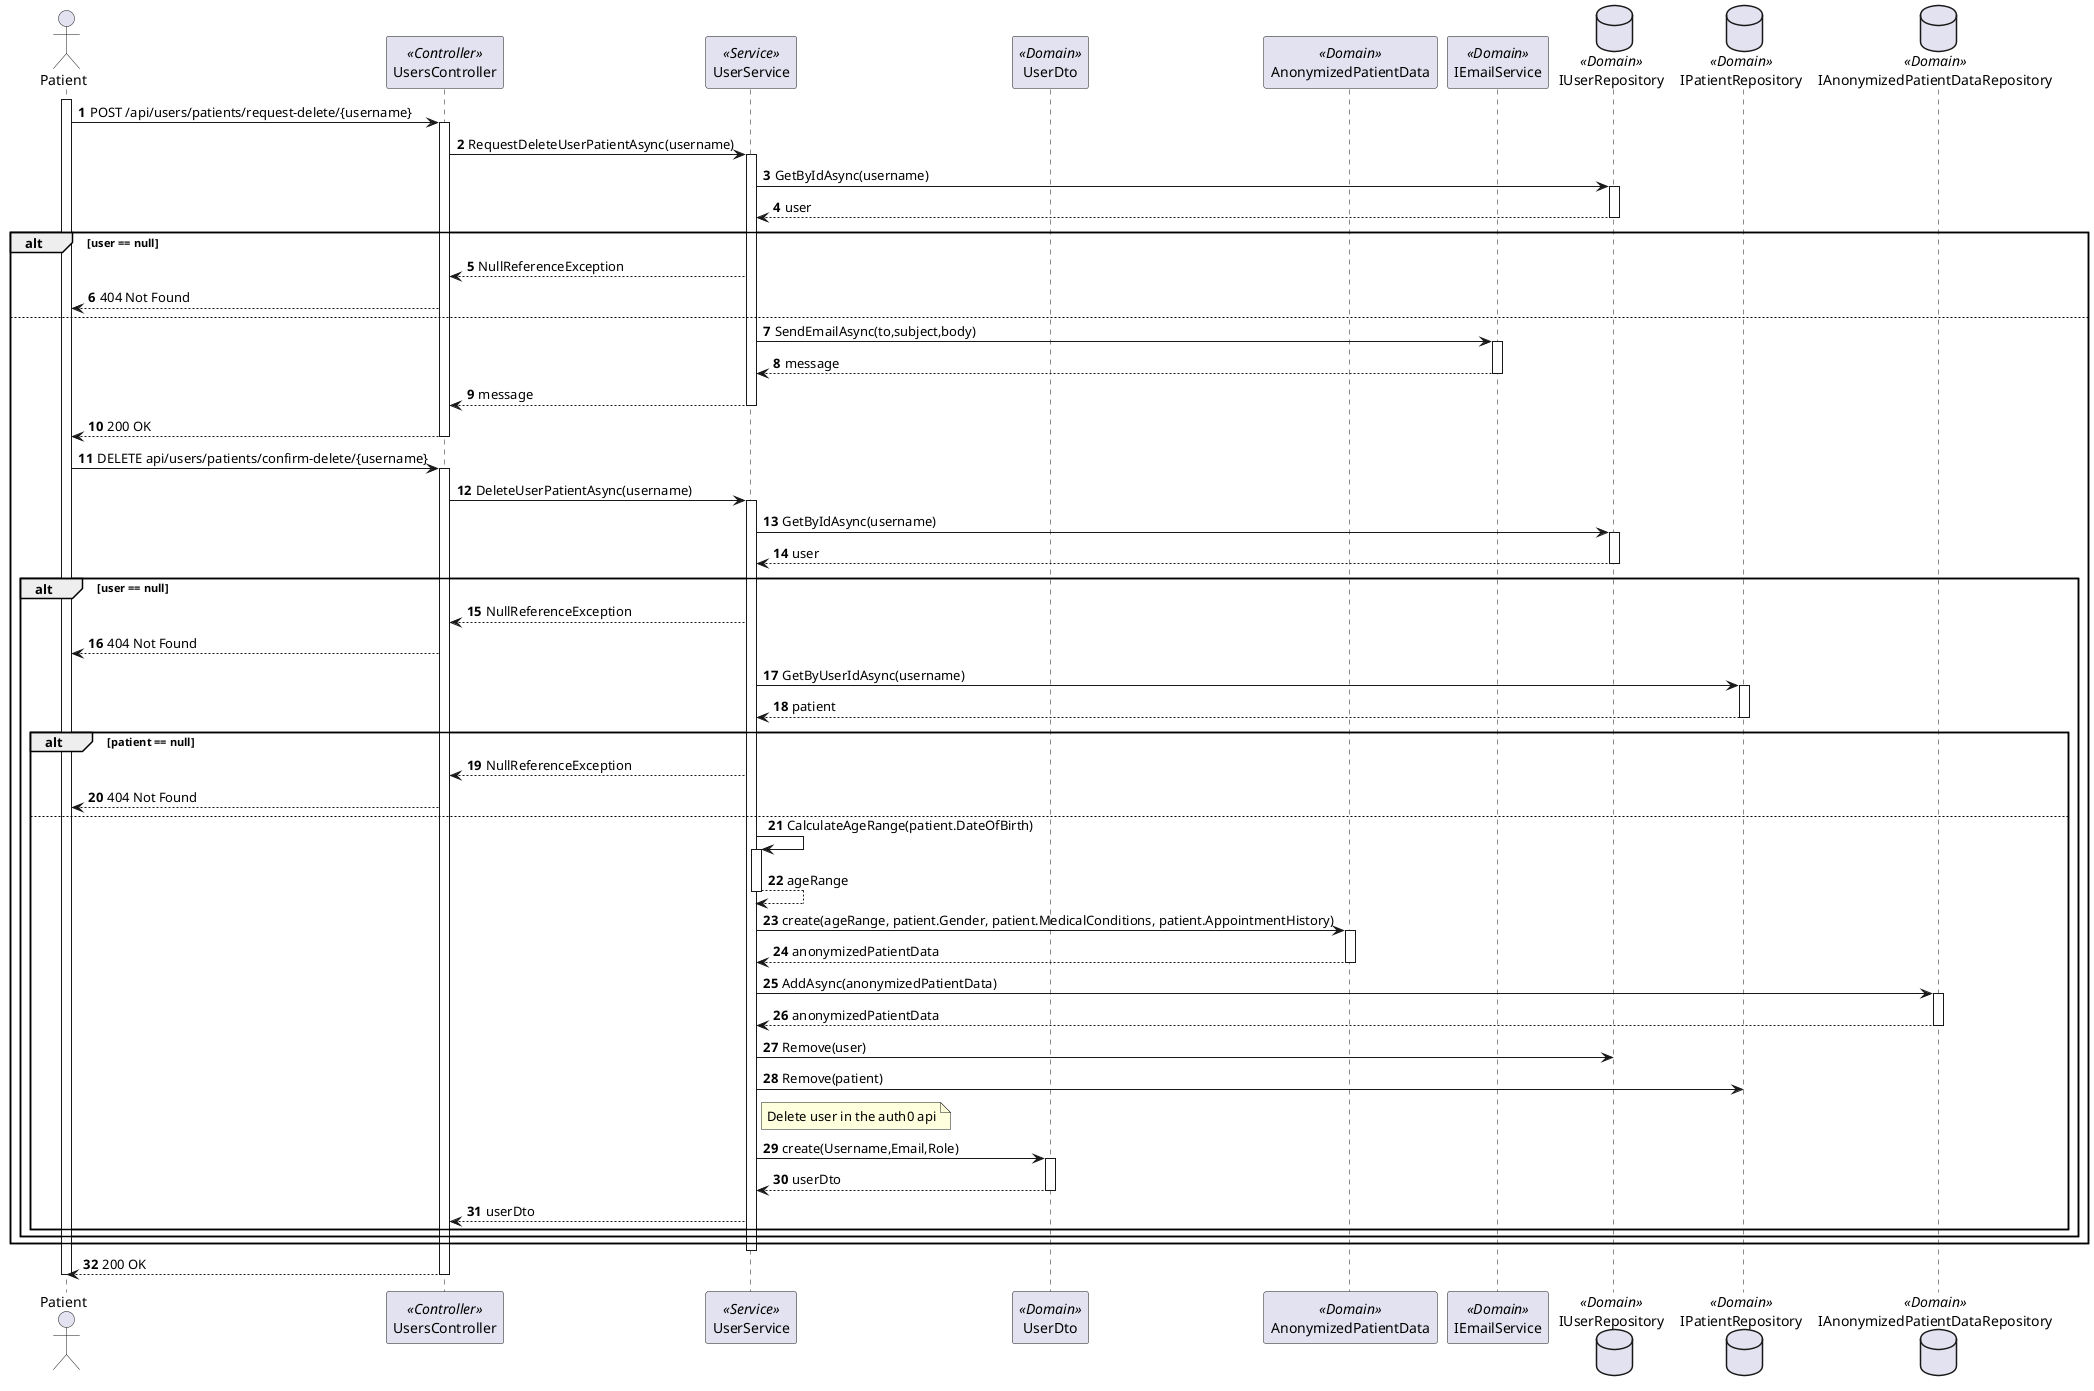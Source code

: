 @startuml process-view-2
autonumber

actor "Patient" as PatientActor
participant "UsersController" as Controller <<Controller>>
participant "UserService" as Service <<Service>>
participant "UserDto" as UserDto <<Domain>>
participant "AnonymizedPatientData" as AnonymizedPatientData <<Domain>>
participant "IEmailService" as IEmailService <<Domain>>
database "IUserRepository" as UserRepository <<Domain>>
database "IPatientRepository" as PatientRepository <<Domain>>
database "IAnonymizedPatientDataRepository" as AnonymizedPatientDataRepository <<Domain>>

activate PatientActor

    PatientActor-> Controller : POST /api/users/patients/request-delete/{username}

    activate Controller 

        Controller -> Service : RequestDeleteUserPatientAsync(username)

            activate Service
            
                Service -> UserRepository : GetByIdAsync(username)

                activate UserRepository

                    UserRepository --> Service  : user

                deactivate UserRepository

                alt user == null

                    Service --> Controller : NullReferenceException

                    PatientActor <-- Controller : 404 Not Found
                else

                Service -> IEmailService : SendEmailAsync(to,subject,body)

                activate  IEmailService

                    IEmailService --> Service : message

                deactivate IEmailService

                Service --> Controller : message

            deactivate Service

        Controller --> PatientActor : 200 OK

    deactivate Controller

    PatientActor-> Controller : DELETE api/users/patients/confirm-delete/{username}

    activate Controller

        Controller -> Service : DeleteUserPatientAsync(username)

        activate Service

            Service -> UserRepository : GetByIdAsync(username)

            activate UserRepository

                UserRepository --> Service  : user

            deactivate UserRepository

            alt user == null

                Service --> Controller : NullReferenceException

                PatientActor <-- Controller : 404 Not Found

            Service -> PatientRepository : GetByUserIdAsync(username)

            activate PatientRepository

                PatientRepository --> Service : patient

            deactivate PatientRepository

            alt patient == null 

                Service --> Controller : NullReferenceException

                PatientActor <-- Controller : 404 Not Found

            else

                Service  -> Service : CalculateAgeRange(patient.DateOfBirth)

                activate Service

                    Service --> Service : ageRange
                
                deactivate Service

                Service -> AnonymizedPatientData : create(ageRange, patient.Gender, patient.MedicalConditions, patient.AppointmentHistory)

                activate AnonymizedPatientData

                    AnonymizedPatientData --> Service :  anonymizedPatientData

                deactivate AnonymizedPatientData

                Service -> AnonymizedPatientDataRepository : AddAsync(anonymizedPatientData)

                activate  AnonymizedPatientDataRepository

                    AnonymizedPatientDataRepository --> Service: anonymizedPatientData

                deactivate AnonymizedPatientDataRepository

                Service  -> UserRepository : Remove(user)

                Service -> PatientRepository : Remove(patient)

                Note  right of Service: Delete user in the auth0 api

                Service -> UserDto : create(Username,Email,Role)

                activate UserDto

                    UserDto --> Service : userDto

                deactivate UserDto

                Service --> Controller : userDto
            end
            end
            end

        deactivate Service

        PatientActor <-- Controller : 200 OK

    deactivate Controller

deactivate PatientActor


@enduml